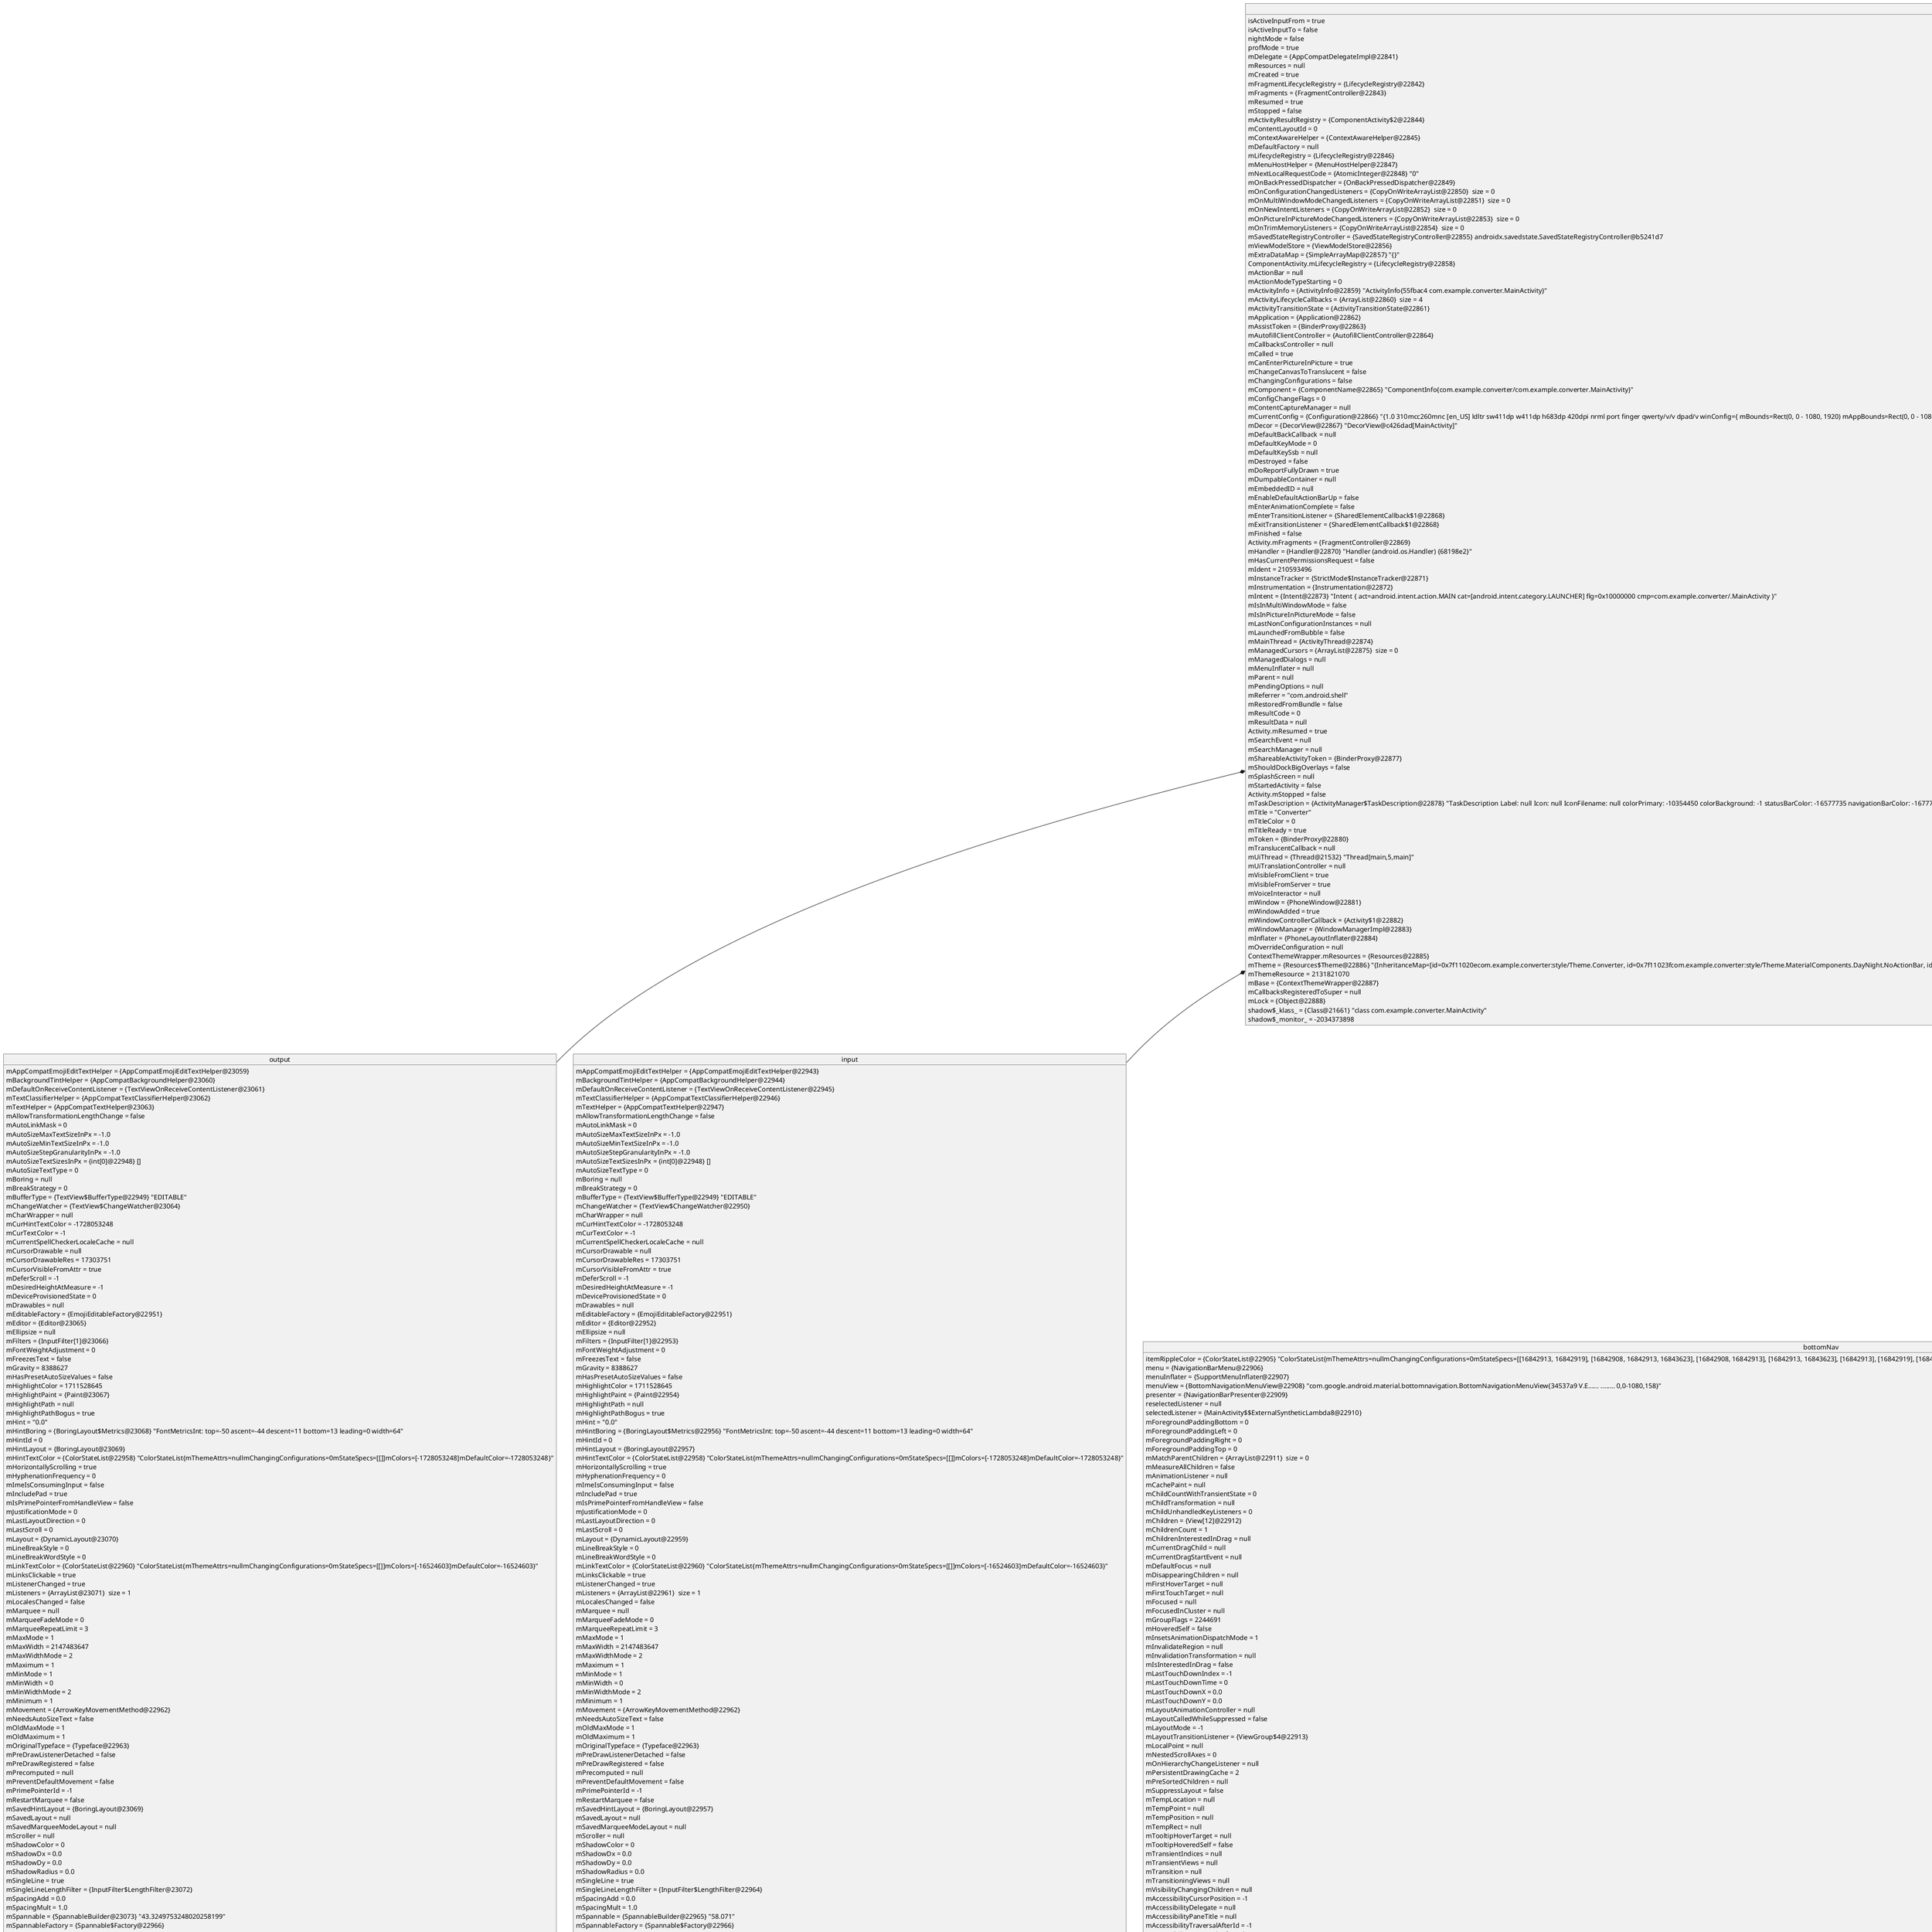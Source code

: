 @startuml
'https://plantuml.com/object-diagram

object output{
  mAppCompatEmojiEditTextHelper = {AppCompatEmojiEditTextHelper@23059}
  mBackgroundTintHelper = {AppCompatBackgroundHelper@23060}
  mDefaultOnReceiveContentListener = {TextViewOnReceiveContentListener@23061}
  mTextClassifierHelper = {AppCompatTextClassifierHelper@23062}
  mTextHelper = {AppCompatTextHelper@23063}
  mAllowTransformationLengthChange = false
  mAutoLinkMask = 0
  mAutoSizeMaxTextSizeInPx = -1.0
  mAutoSizeMinTextSizeInPx = -1.0
  mAutoSizeStepGranularityInPx = -1.0
  mAutoSizeTextSizesInPx = {int[0]@22948} []
  mAutoSizeTextType = 0
  mBoring = null
  mBreakStrategy = 0
  mBufferType = {TextView$BufferType@22949} "EDITABLE"
  mChangeWatcher = {TextView$ChangeWatcher@23064}
  mCharWrapper = null
  mCurHintTextColor = -1728053248
  mCurTextColor = -1
  mCurrentSpellCheckerLocaleCache = null
  mCursorDrawable = null
  mCursorDrawableRes = 17303751
  mCursorVisibleFromAttr = true
  mDeferScroll = -1
  mDesiredHeightAtMeasure = -1
  mDeviceProvisionedState = 0
  mDrawables = null
  mEditableFactory = {EmojiEditableFactory@22951}
  mEditor = {Editor@23065}
  mEllipsize = null
  mFilters = {InputFilter[1]@23066}
  mFontWeightAdjustment = 0
  mFreezesText = false
  mGravity = 8388627
  mHasPresetAutoSizeValues = false
  mHighlightColor = 1711528645
  mHighlightPaint = {Paint@23067}
  mHighlightPath = null
  mHighlightPathBogus = true
  mHint = "0.0"
  mHintBoring = {BoringLayout$Metrics@23068} "FontMetricsInt: top=-50 ascent=-44 descent=11 bottom=13 leading=0 width=64"
  mHintId = 0
  mHintLayout = {BoringLayout@23069}
  mHintTextColor = {ColorStateList@22958} "ColorStateList{mThemeAttrs=nullmChangingConfigurations=0mStateSpecs=[[]]mColors=[-1728053248]mDefaultColor=-1728053248}"
  mHorizontallyScrolling = true
  mHyphenationFrequency = 0
  mImeIsConsumingInput = false
  mIncludePad = true
  mIsPrimePointerFromHandleView = false
  mJustificationMode = 0
  mLastLayoutDirection = 0
  mLastScroll = 0
  mLayout = {DynamicLayout@23070}
  mLineBreakStyle = 0
  mLineBreakWordStyle = 0
  mLinkTextColor = {ColorStateList@22960} "ColorStateList{mThemeAttrs=nullmChangingConfigurations=0mStateSpecs=[[]]mColors=[-16524603]mDefaultColor=-16524603}"
  mLinksClickable = true
  mListenerChanged = true
  mListeners = {ArrayList@23071}  size = 1
  mLocalesChanged = false
  mMarquee = null
  mMarqueeFadeMode = 0
  mMarqueeRepeatLimit = 3
  mMaxMode = 1
  mMaxWidth = 2147483647
  mMaxWidthMode = 2
  mMaximum = 1
  mMinMode = 1
  mMinWidth = 0
  mMinWidthMode = 2
  mMinimum = 1
  mMovement = {ArrowKeyMovementMethod@22962}
  mNeedsAutoSizeText = false
  mOldMaxMode = 1
  mOldMaximum = 1
  mOriginalTypeface = {Typeface@22963}
  mPreDrawListenerDetached = false
  mPreDrawRegistered = false
  mPrecomputed = null
  mPreventDefaultMovement = false
  mPrimePointerId = -1
  mRestartMarquee = false
  mSavedHintLayout = {BoringLayout@23069}
  mSavedLayout = null
  mSavedMarqueeModeLayout = null
  mScroller = null
  mShadowColor = 0
  mShadowDx = 0.0
  mShadowDy = 0.0
  mShadowRadius = 0.0
  mSingleLine = true
  mSingleLineLengthFilter = {InputFilter$LengthFilter@23072}
  mSpacingAdd = 0.0
  mSpacingMult = 1.0
  mSpannable = {SpannableBuilder@23073} "43.3249753248020258199"
  mSpannableFactory = {Spannable$Factory@22966}
  mTempRect = null
  mTempTextPaint = null
  mText = {SpannableBuilder@23073} "43.3249753248020258199"
  mTextClassificationContext = null
  mTextClassificationSession = null
  mTextClassifier = null
  mTextColor = {ColorStateList@22967} "ColorStateList{mThemeAttrs=nullmChangingConfigurations=0mStateSpecs=[[]]mColors=[-1]mDefaultColor=-1}"
  mTextDir = {TextDirectionHeuristics$TextDirectionHeuristicInternal@22968}
  mTextEditSuggestionContainerLayout = 17367351
  mTextEditSuggestionHighlightStyle = 16974789
  mTextEditSuggestionItemLayout = 17367353
  mTextId = 0
  mTextOperationUser = null
  mTextPaint = {TextPaint@23074}
  mTextSelectHandle = null
  mTextSelectHandleLeft = null
  mTextSelectHandleLeftRes = 17303755
  mTextSelectHandleRes = 17303757
  mTextSelectHandleRight = null
  mTextSelectHandleRightRes = 17303759
  mTextSetFromXmlOrResourceId = false
  mTextSizeUnit = 2
  mTransformation = {SingleLineTransformationMethod@22970}
  mTransformed = {ReplacementTransformationMethod$SpannedReplacementCharSequence@23075} "43.3249753248020258199"
  mUseFallbackLineSpacing = 1
  mUseInternationalizedInput = true
  mUseTextPaddingForUiTranslation = false
  mUserSetTextScaleX = false
  mAccessibilityCursorPosition = -1
  mAccessibilityDelegate = null
  mAccessibilityPaneTitle = null
  mAccessibilityTraversalAfterId = -1
  mAccessibilityTraversalBeforeId = -1
  mAccessibilityViewId = 18
  mAmbiguousGestureMultiplier = 2.0
  mAnimator = null
  mAttachInfo = {View$AttachInfo@22914}
  mAttributeResolutionStacks = null
  mAttributeSourceResId = null
  mAttributes = null
  mAutofillHints = null
  mAutofillId = {AutofillId@23076} "1073741827"
  mAutofillViewId = 1073741827
  mBackground = {InsetDrawable@23077}
  mBackgroundRenderNode = {RenderNode@23078}
  mBackgroundResource = 0
  mBackgroundSizeChanged = false
  mBackgroundTint = null
  mBottom = 306
  mCachingFailed = false
  mClipBounds = null
  mContentCaptureSession = null
  mContentCaptureSessionCached = false
  mContentDescription = null
  mContext = {MainActivity@22799} com.example.converter.MainActivity@6bdeaf6
  mCurrentAnimation = null
  mDefaultFocusHighlight = null
  mDefaultFocusHighlightCache = null
  mDefaultFocusHighlightEnabled = false
  mDefaultFocusHighlightSizeChanged = true
  mDrawableState = {int[3]@22918} [16842909, 16842910, 16843547]
  mDrawingCache = null
  mDrawingCacheBackgroundColor = 0
  mExplicitStyle = 0
  mFloatingTreeObserver = null
  mForegroundInfo = null
  mFrameMetricsObservers = null
  mGhostView = null
  mHasPerformedLongPress = false
  mHoveringTouchDelegate = false
  mID = 2131296468
  mIgnoreNextUpEvent = false
  mInContextButtonPress = false
  mInputEventConsistencyVerifier = null
  mKeyedTags = null
  mLabelForId = -1
  mLastIsOpaque = false
  mLayerPaint = null
  mLayerType = 0
  mLayoutInsets = null
  mLayoutParams = {ConstraintLayout$LayoutParams@23079}
  mLeft = 0
  mLeftPaddingDefined = false
  mListenerInfo = {View$ListenerInfo@23080}
  mLongClickX = NaN
  mLongClickY = NaN
  mMatchIdPredicate = null
  mMatchLabelForPredicate = null
  mMeasureCache = {LongSparseLongArray@23081} "{4611690134079799451=4114578669723}"
  mMeasuredHeight = 155
  mMeasuredWidth = 958
  mMinHeight = 0
  View.mMinWidth = 0
  mNestedScrollingParent = null
  mNextClusterForwardId = -1
  mNextFocusDownId = -1
  mNextFocusForwardId = -1
  mNextFocusLeftId = -1
  mNextFocusRightId = -1
  mNextFocusUpId = -1
  mOldHeightMeasureSpec = 1073741979
  mOldWidthMeasureSpec = 1073742782
  mOutlineProvider = {ViewOutlineProvider$1@22922}
  mOverScrollMode = 1
  mOverlay = null
  mPaddingBottom = 29
  mPaddingLeft = 10
  mPaddingRight = 10
  mPaddingTop = 26
  mParent = {ConstraintLayout@23082} "androidx.constraintlayout.widget.ConstraintLayout{698aeeb V.E...... ........ 0,0-953,525}"
  mPendingCheckForLongPress = null
  mPendingCheckForTap = null
  mPerformClick = null
  mPointerIcon = null
  mPrivateFlags = 16812080
  mPrivateFlags2 = 1612564008
  mPrivateFlags3 = 537395204
  mPrivateFlags4 = 65537
  mReceiveContentMimeTypes = null
  mRecreateDisplayList = false
  mRenderNode = {RenderNode@23083}
  mResources = {Resources@22885}
  mRight = 958
  mRightPaddingDefined = false
  mRoundScrollbarRenderer = null
  mRunQueue = null
  mScrollCache = null
  mScrollIndicatorDrawable = null
  mScrollX = 1047638
  mScrollY = 0
  mSendStateChangedAccessibilityEvent = null
  mSendViewScrolledAccessibilityEvent = null
  mSendingHoverAccessibilityEvents = false
  mSourceLayoutId = 2131492892
  mStartActivityRequestWho = null
  mStateDescription = null
  mStateListAnimator = null
  mSystemUiVisibility = 0
  mTag = null
  mTempNestedScrollConsumed = null
  mTooltipInfo = null
  mTop = 151
  mTouchDelegate = null
  mTouchSlop = 21
  mTransformationInfo = null
  mTransientStateCount = 0
  mTransitionName = null
  mUnbufferedInputSource = 0
  mUnscaledDrawingCache = null
  mUnsetPressedState = null
  mUserPaddingBottom = 29
  mUserPaddingEnd = -2147483648
  mUserPaddingLeft = 10
  mUserPaddingLeftInitial = 10
  mUserPaddingRight = 10
  mUserPaddingRightInitial = 10
  mUserPaddingStart = -2147483648
  mVerticalScrollFactor = 0.0
  mVerticalScrollbarPosition = 0
  mViewFlags = 405028865
  mViewTranslationCallback = null
  mViewTranslationResponse = null
  mVisibilityChangeForAutofillHandler = null
  mWindowAttachCount = 1
  shadow$_klass_ = {Class@22074} "class androidx.appcompat.widget.AppCompatEditText"
  shadow$_monitor_ = -1933902506
}
object input{
  mAppCompatEmojiEditTextHelper = {AppCompatEmojiEditTextHelper@22943}
  mBackgroundTintHelper = {AppCompatBackgroundHelper@22944}
  mDefaultOnReceiveContentListener = {TextViewOnReceiveContentListener@22945}
  mTextClassifierHelper = {AppCompatTextClassifierHelper@22946}
  mTextHelper = {AppCompatTextHelper@22947}
  mAllowTransformationLengthChange = false
  mAutoLinkMask = 0
  mAutoSizeMaxTextSizeInPx = -1.0
  mAutoSizeMinTextSizeInPx = -1.0
  mAutoSizeStepGranularityInPx = -1.0
  mAutoSizeTextSizesInPx = {int[0]@22948} []
  mAutoSizeTextType = 0
  mBoring = null
  mBreakStrategy = 0
  mBufferType = {TextView$BufferType@22949} "EDITABLE"
  mChangeWatcher = {TextView$ChangeWatcher@22950}
  mCharWrapper = null
  mCurHintTextColor = -1728053248
  mCurTextColor = -1
  mCurrentSpellCheckerLocaleCache = null
  mCursorDrawable = null
  mCursorDrawableRes = 17303751
  mCursorVisibleFromAttr = true
  mDeferScroll = -1
  mDesiredHeightAtMeasure = -1
  mDeviceProvisionedState = 0
  mDrawables = null
  mEditableFactory = {EmojiEditableFactory@22951}
  mEditor = {Editor@22952}
  mEllipsize = null
  mFilters = {InputFilter[1]@22953}
  mFontWeightAdjustment = 0
  mFreezesText = false
  mGravity = 8388627
  mHasPresetAutoSizeValues = false
  mHighlightColor = 1711528645
  mHighlightPaint = {Paint@22954}
  mHighlightPath = null
  mHighlightPathBogus = true
  mHint = "0.0"
  mHintBoring = {BoringLayout$Metrics@22956} "FontMetricsInt: top=-50 ascent=-44 descent=11 bottom=13 leading=0 width=64"
  mHintId = 0
  mHintLayout = {BoringLayout@22957}
  mHintTextColor = {ColorStateList@22958} "ColorStateList{mThemeAttrs=nullmChangingConfigurations=0mStateSpecs=[[]]mColors=[-1728053248]mDefaultColor=-1728053248}"
  mHorizontallyScrolling = true
  mHyphenationFrequency = 0
  mImeIsConsumingInput = false
  mIncludePad = true
  mIsPrimePointerFromHandleView = false
  mJustificationMode = 0
  mLastLayoutDirection = 0
  mLastScroll = 0
  mLayout = {DynamicLayout@22959}
  mLineBreakStyle = 0
  mLineBreakWordStyle = 0
  mLinkTextColor = {ColorStateList@22960} "ColorStateList{mThemeAttrs=nullmChangingConfigurations=0mStateSpecs=[[]]mColors=[-16524603]mDefaultColor=-16524603}"
  mLinksClickable = true
  mListenerChanged = true
  mListeners = {ArrayList@22961}  size = 1
  mLocalesChanged = false
  mMarquee = null
  mMarqueeFadeMode = 0
  mMarqueeRepeatLimit = 3
  mMaxMode = 1
  mMaxWidth = 2147483647
  mMaxWidthMode = 2
  mMaximum = 1
  mMinMode = 1
  mMinWidth = 0
  mMinWidthMode = 2
  mMinimum = 1
  mMovement = {ArrowKeyMovementMethod@22962}
  mNeedsAutoSizeText = false
  mOldMaxMode = 1
  mOldMaximum = 1
  mOriginalTypeface = {Typeface@22963}
  mPreDrawListenerDetached = false
  mPreDrawRegistered = false
  mPrecomputed = null
  mPreventDefaultMovement = false
  mPrimePointerId = -1
  mRestartMarquee = false
  mSavedHintLayout = {BoringLayout@22957}
  mSavedLayout = null
  mSavedMarqueeModeLayout = null
  mScroller = null
  mShadowColor = 0
  mShadowDx = 0.0
  mShadowDy = 0.0
  mShadowRadius = 0.0
  mSingleLine = true
  mSingleLineLengthFilter = {InputFilter$LengthFilter@22964}
  mSpacingAdd = 0.0
  mSpacingMult = 1.0
  mSpannable = {SpannableBuilder@22965} "58.071"
  mSpannableFactory = {Spannable$Factory@22966}
  mTempRect = null
  mTempTextPaint = null
  mText = {SpannableBuilder@22965} "58.071"
  mTextClassificationContext = null
  mTextClassificationSession = null
  mTextClassifier = null
  mTextColor = {ColorStateList@22967} "ColorStateList{mThemeAttrs=nullmChangingConfigurations=0mStateSpecs=[[]]mColors=[-1]mDefaultColor=-1}"
  mTextDir = {TextDirectionHeuristics$TextDirectionHeuristicInternal@22968}
  mTextEditSuggestionContainerLayout = 17367351
  mTextEditSuggestionHighlightStyle = 16974789
  mTextEditSuggestionItemLayout = 17367353
  mTextId = 0
  mTextOperationUser = null
  mTextPaint = {TextPaint@22969}
  mTextSelectHandle = null
  mTextSelectHandleLeft = null
  mTextSelectHandleLeftRes = 17303755
  mTextSelectHandleRes = 17303757
  mTextSelectHandleRight = null
  mTextSelectHandleRightRes = 17303759
  mTextSetFromXmlOrResourceId = false
  mTextSizeUnit = 2
  mTransformation = {SingleLineTransformationMethod@22970}
  mTransformed = {ReplacementTransformationMethod$SpannedReplacementCharSequence@22971} "58.071"
  mUseFallbackLineSpacing = 1
  mUseInternationalizedInput = true
  mUseTextPaddingForUiTranslation = false
  mUserSetTextScaleX = false
  mAccessibilityCursorPosition = -1
  mAccessibilityDelegate = null
  mAccessibilityPaneTitle = null
  mAccessibilityTraversalAfterId = -1
  mAccessibilityTraversalBeforeId = -1
  mAccessibilityViewId = 11
  mAmbiguousGestureMultiplier = 2.0
  mAnimator = null
  mAttachInfo = {View$AttachInfo@22914}
  mAttributeResolutionStacks = null
  mAttributeSourceResId = null
  mAttributes = null
  mAutofillHints = null
  mAutofillId = {AutofillId@22972} "1073741825"
  mAutofillViewId = 1073741825
  mBackground = {InsetDrawable@22973}
  mBackgroundRenderNode = {RenderNode@22974}
  mBackgroundResource = 0
  mBackgroundSizeChanged = false
  mBackgroundTint = null
  mBottom = 310
  mCachingFailed = false
  mClipBounds = null
  mContentCaptureSession = null
  mContentCaptureSessionCached = false
  mContentDescription = null
  mContext = {MainActivity@22799} com.example.converter.MainActivity@6bdeaf6
  mCurrentAnimation = null
  mDefaultFocusHighlight = null
  mDefaultFocusHighlightCache = null
  mDefaultFocusHighlightEnabled = false
  mDefaultFocusHighlightSizeChanged = true
  mDrawableState = {int[3]@22918} [16842909, 16842910, 16843547]
  mDrawingCache = null
  mDrawingCacheBackgroundColor = 0
  mExplicitStyle = 0
  mFloatingTreeObserver = null
  mForegroundInfo = null
  mFrameMetricsObservers = null
  mGhostView = null
  mHasPerformedLongPress = false
  mHoveringTouchDelegate = false
  mID = 2131296467
  mIgnoreNextUpEvent = false
  mInContextButtonPress = false
  mInputEventConsistencyVerifier = null
  mKeyedTags = null
  mLabelForId = -1
  mLastIsOpaque = false
  mLayerPaint = null
  mLayerType = 0
  mLayoutInsets = null
  mLayoutParams = {ConstraintLayout$LayoutParams@22975}
  mLeft = 6
  mLeftPaddingDefined = false
  mListenerInfo = {View$ListenerInfo@22976}
  mLongClickX = NaN
  mLongClickY = NaN
  mMatchIdPredicate = null
  mMatchLabelForPredicate = null
  mMeasureCache = {LongSparseLongArray@22977} "{4611690065360322699=4045859192971}"
  mMeasuredHeight = 139
  mMeasuredWidth = 942
  mMinHeight = 0
  View.mMinWidth = 0
  mNestedScrollingParent = null
  mNextClusterForwardId = -1
  mNextFocusDownId = -1
  mNextFocusForwardId = -1
  mNextFocusLeftId = -1
  mNextFocusRightId = -1
  mNextFocusUpId = -1
  mOldHeightMeasureSpec = 1073741963
  mOldWidthMeasureSpec = 1073742766
  mOutlineProvider = {ViewOutlineProvider$1@22922}
  mOverScrollMode = 1
  mOverlay = null
  mPaddingBottom = 29
  mPaddingLeft = 10
  mPaddingRight = 10
  mPaddingTop = 26
  mParent = {ConstraintLayout@22978} "androidx.constraintlayout.widget.ConstraintLayout{90a565 V.E...... ........ 0,0-953,525}"
  mPendingCheckForLongPress = null
  mPendingCheckForTap = null
  mPerformClick = null
  mPointerIcon = null
  mPrivateFlags = 16812080
  mPrivateFlags2 = 1612564008
  mPrivateFlags3 = 537395204
  mPrivateFlags4 = 65537
  mReceiveContentMimeTypes = null
  mRecreateDisplayList = false
  mRenderNode = {RenderNode@22979}
  mResources = {Resources@22885}
  mRight = 948
  mRightPaddingDefined = false
  mRoundScrollbarRenderer = null
  mRunQueue = null
  mScrollCache = null
  mScrollIndicatorDrawable = null
  mScrollX = 1047654
  mScrollY = 0
  mSendStateChangedAccessibilityEvent = null
  mSendViewScrolledAccessibilityEvent = null
  mSendingHoverAccessibilityEvents = false
  mSourceLayoutId = 2131492892
  mStartActivityRequestWho = null
  mStateDescription = null
  mStateListAnimator = null
  mSystemUiVisibility = 0
  mTag = null
  mTempNestedScrollConsumed = null
  mTooltipInfo = null
  mTop = 171
  mTouchDelegate = null
  mTouchSlop = 21
  mTransformationInfo = null
  mTransientStateCount = 0
  mTransitionName = null
  mUnbufferedInputSource = 0
  mUnscaledDrawingCache = null
  mUnsetPressedState = null
  mUserPaddingBottom = 29
  mUserPaddingEnd = -2147483648
  mUserPaddingLeft = 10
  mUserPaddingLeftInitial = 10
  mUserPaddingRight = 10
  mUserPaddingRightInitial = 10
  mUserPaddingStart = -2147483648
  mVerticalScrollFactor = 0.0
  mVerticalScrollbarPosition = 0
  mViewFlags = 405028865
  mViewTranslationCallback = null
  mViewTranslationResponse = null
  mVisibilityChangeForAutofillHandler = null
  mWindowAttachCount = 1
  shadow$_klass_ = {Class@22074} "class androidx.appcompat.widget.AppCompatEditText"
  shadow$_monitor_ = -1879995535
}
object bottomNav {
  itemRippleColor = {ColorStateList@22905} "ColorStateList{mThemeAttrs=nullmChangingConfigurations=0mStateSpecs=[[16842913, 16842919], [16842908, 16842913, 16843623], [16842908, 16842913], [16842913, 16843623], [16842913], [16842919], [16842908, 16843623], [16842908], [16843623], []]mColors=[341967086, 694288622, 526516462, 174194926, 6422766, 335544320, 687865856, 520093696, 167772160, 0]mDefaultColor=0}"
  menu = {NavigationBarMenu@22906}
  menuInflater = {SupportMenuInflater@22907}
  menuView = {BottomNavigationMenuView@22908} "com.google.android.material.bottomnavigation.BottomNavigationMenuView{34537a9 V.E...... ........ 0,0-1080,158}"
  presenter = {NavigationBarPresenter@22909}
  reselectedListener = null
  selectedListener = {MainActivity$$ExternalSyntheticLambda8@22910}
  mForegroundPaddingBottom = 0
  mForegroundPaddingLeft = 0
  mForegroundPaddingRight = 0
  mForegroundPaddingTop = 0
  mMatchParentChildren = {ArrayList@22911}  size = 0
  mMeasureAllChildren = false
  mAnimationListener = null
  mCachePaint = null
  mChildCountWithTransientState = 0
  mChildTransformation = null
  mChildUnhandledKeyListeners = 0
  mChildren = {View[12]@22912}
  mChildrenCount = 1
  mChildrenInterestedInDrag = null
  mCurrentDragChild = null
  mCurrentDragStartEvent = null
  mDefaultFocus = null
  mDisappearingChildren = null
  mFirstHoverTarget = null
  mFirstTouchTarget = null
  mFocused = null
  mFocusedInCluster = null
  mGroupFlags = 2244691
  mHoveredSelf = false
  mInsetsAnimationDispatchMode = 1
  mInvalidateRegion = null
  mInvalidationTransformation = null
  mIsInterestedInDrag = false
  mLastTouchDownIndex = -1
  mLastTouchDownTime = 0
  mLastTouchDownX = 0.0
  mLastTouchDownY = 0.0
  mLayoutAnimationController = null
  mLayoutCalledWhileSuppressed = false
  mLayoutMode = -1
  mLayoutTransitionListener = {ViewGroup$4@22913}
  mLocalPoint = null
  mNestedScrollAxes = 0
  mOnHierarchyChangeListener = null
  mPersistentDrawingCache = 2
  mPreSortedChildren = null
  mSuppressLayout = false
  mTempLocation = null
  mTempPoint = null
  mTempPosition = null
  mTempRect = null
  mTooltipHoverTarget = null
  mTooltipHoveredSelf = false
  mTransientIndices = null
  mTransientViews = null
  mTransition = null
  mTransitioningViews = null
  mVisibilityChangingChildren = null
  mAccessibilityCursorPosition = -1
  mAccessibilityDelegate = null
  mAccessibilityPaneTitle = null
  mAccessibilityTraversalAfterId = -1
  mAccessibilityTraversalBeforeId = -1
  mAccessibilityViewId = 44
  mAmbiguousGestureMultiplier = 2.0
  mAnimator = null
  mAttachInfo = {View$AttachInfo@22914}
  mAttributeResolutionStacks = null
  mAttributeSourceResId = null
  mAttributes = null
  mAutofillHints = null
  mAutofillId = {AutofillId@22915} "1073741856"
  mAutofillViewId = 1073741856
  mBackground = {MaterialShapeDrawable@22916}
  mBackgroundRenderNode = {RenderNode@22917}
  mBackgroundResource = 0
  mBackgroundSizeChanged = false
  mBackgroundTint = null
  mBottom = 158
  mCachingFailed = false
  mClipBounds = null
  mContentCaptureSession = null
  mContentCaptureSessionCached = false
  mContentDescription = null
  mContext = {MainActivity@22799} com.example.converter.MainActivity@6bdeaf6
  mCurrentAnimation = null
  mDefaultFocusHighlight = null
  mDefaultFocusHighlightCache = null
  mDefaultFocusHighlightEnabled = true
  mDefaultFocusHighlightSizeChanged = true
  mDrawableState = {int[3]@22918} [16842909, 16842910, 16843547]
  mDrawingCache = null
  mDrawingCacheBackgroundColor = 0
  mExplicitStyle = 0
  mFloatingTreeObserver = null
  mForegroundInfo = null
  mFrameMetricsObservers = null
  mGhostView = null
  mHasPerformedLongPress = false
  mHoveringTouchDelegate = false
  mID = 2131296350
  mIgnoreNextUpEvent = false
  mInContextButtonPress = false
  mInputEventConsistencyVerifier = null
  mKeyedTags = null
  mLabelForId = -1
  mLastIsOpaque = false
  mLayerPaint = null
  mLayerType = 0
  mLayoutInsets = null
  mLayoutParams = {RelativeLayout$LayoutParams@22919}
  mLeft = 0
  mLeftPaddingDefined = false
  mListenerInfo = {View$ListenerInfo@22920}
  mLongClickX = NaN
  mLongClickY = NaN
  mMatchIdPredicate = null
  mMatchLabelForPredicate = null
  mMeasureCache = {LongSparseLongArray@22921} "{4611690658065809566=4638564679838, 4611690659139553026=4638564679827}"
  mMeasuredHeight = 158
  mMeasuredWidth = 1080
  mMinHeight = 147
  mMinWidth = 0
  mNestedScrollingParent = null
  mNextClusterForwardId = -1
  mNextFocusDownId = -1
  mNextFocusForwardId = -1
  mNextFocusLeftId = -1
  mNextFocusRightId = -1
  mNextFocusUpId = -1
  mOldHeightMeasureSpec = 1073741982
  mOldWidthMeasureSpec = 1073742904
  mOutlineProvider = {ViewOutlineProvider$1@22922}
  mOverScrollMode = 1
  mOverlay = null
  mPaddingBottom = 0
  mPaddingLeft = 0
  mPaddingRight = 0
  mPaddingTop = 0
  mParent = {RelativeLayout@22923} "android.widget.RelativeLayout{124612e V.E...... ........ 0,0-1080,1794}"
  mPendingCheckForLongPress = null
  mPendingCheckForTap = null
  mPerformClick = null
  mPointerIcon = null
  mPrivateFlags = 16812080
  mPrivateFlags2 = 1610819112
  mPrivateFlags3 = 536870916
  mPrivateFlags4 = 65536
  mReceiveContentMimeTypes = null
  mRecreateDisplayList = false
  mRenderNode = {RenderNode@22924}
  mResources = {Resources@22885}
  mRight = 1080
  mRightPaddingDefined = false
  mRoundScrollbarRenderer = null
  mRunQueue = null
  mScrollCache = null
  mScrollIndicatorDrawable = null
  mScrollX = 0
  mScrollY = 0
  mSendStateChangedAccessibilityEvent = null
  mSendViewScrolledAccessibilityEvent = null
  mSendingHoverAccessibilityEvents = false
  mSourceLayoutId = 2131492892
  mStartActivityRequestWho = null
  mStateDescription = null
  mStateListAnimator = null
  mSystemUiVisibility = 0
  mTag = null
  mTempNestedScrollConsumed = null
  mTooltipInfo = null
  mTop = 0
  mTouchDelegate = null
  mTouchSlop = 21
  mTransformationInfo = null
  mTransientStateCount = 0
  mTransitionName = null
  mUnbufferedInputSource = 0
  mUnscaledDrawingCache = null
  mUnsetPressedState = null
  mUserPaddingBottom = 0
  mUserPaddingEnd = -2147483648
  mUserPaddingLeft = 0
  mUserPaddingLeftInitial = 0
  mUserPaddingRight = 0
  mUserPaddingRightInitial = 0
  mUserPaddingStart = -2147483648
  mVerticalScrollFactor = 0.0
  mVerticalScrollbarPosition = 0
  mViewFlags = 402653328
  mViewTranslationCallback = null
  mViewTranslationResponse = null
  mVisibilityChangeForAutofillHandler = null
  mWindowAttachCount = 1
  shadow$_klass_ = {Class@21759} "class com.google.android.material.bottomnavigation.BottomNavigationView"
  shadow$_monitor_ = -2073205480
}

object ClipData{
    null
}

object clipboardManager {
    mContext = {MainActivity@22799} com.example.converter.MainActivity@6bdeaf6
    mHandler = {ActivityThread$H@22995} "Handler (android.app.ActivityThread$H) {119623a}"
    mPrimaryClipChangedListeners = {ArrayList@22996}  size = 0
    mPrimaryClipChangedServiceListener = {ClipboardManager$1@22997}
    mService = {IClipboard$Stub$Proxy@22998}
    shadow$_klass_ = {Class@5844} "class android.content.ClipboardManager"
    shadow$_monitor_ = 0
}

object convertFrom {
    convertFrom = "CAD"
      count = 6
      hash = 66470
      shadow$_klass_ = {Class@1627} "class java.lang.String"
      shadow$_monitor_ = 0
}
object convertTo{
  convertTo = "EUR"
  count = 6
  hash = 69026
  shadow$_klass_ = {Class@1627} "class java.lang.String"
  shadow$_monitor_ = 0
}

object convertibleValues{
size = 19
  "EUR" -> {Double@23024} 2.45996
  "USD" -> {Double@23026} 2.53473
  "GBP" -> {Double@23028} 2.81348
  "BLR" -> {Double@23030} 1.0
  "CNY" -> {Double@23032} 0.353272
  "CAD" -> {Double@23034} 1.8353
  "m" -> {Double@23030} 1.0
  "dm" -> {Double@23037} 0.1
  "cm" -> {Double@23039} 0.01
  "km" -> {Double@23041} 1000.0
  "mi" -> {Double@23043} 1609.344
  "yd" -> {Double@23045} 0.9144
  "ft" -> {Double@23047} 0.3048
  "kg" -> {Double@23030} 1.0
  "gr" -> {Double@23050} 0.001
  "t" -> {Double@23041} 1000.0
  "q" -> {Double@23053} 100.0
  "st" -> {Double@23055} 6.3503
  "lb" -> {Double@23057} 0.4536
}
object inputFrom{
inputFrom = "58.071"
  count = 12
  hash = 0
  shadow$_klass_ = {Class@1627} "class java.lang.String"
  shadow$_monitor_ = 0
}
object inputTo{
inputTo = "43.3249753248020258199"
  count = 44
  hash = 0
  shadow$_klass_ = {Class@1627} "class java.lang.String"
  shadow$_monitor_ = 0
}

object main_activity{
  isActiveInputFrom = true
  isActiveInputTo = false
  nightMode = false
  profMode = true
   mDelegate = {AppCompatDelegateImpl@22841}
   mResources = null
   mCreated = true
   mFragmentLifecycleRegistry = {LifecycleRegistry@22842}
   mFragments = {FragmentController@22843}
   mResumed = true
   mStopped = false
   mActivityResultRegistry = {ComponentActivity$2@22844}
   mContentLayoutId = 0
   mContextAwareHelper = {ContextAwareHelper@22845}
   mDefaultFactory = null
   mLifecycleRegistry = {LifecycleRegistry@22846}
   mMenuHostHelper = {MenuHostHelper@22847}
   mNextLocalRequestCode = {AtomicInteger@22848} "0"
   mOnBackPressedDispatcher = {OnBackPressedDispatcher@22849}
   mOnConfigurationChangedListeners = {CopyOnWriteArrayList@22850}  size = 0
   mOnMultiWindowModeChangedListeners = {CopyOnWriteArrayList@22851}  size = 0
   mOnNewIntentListeners = {CopyOnWriteArrayList@22852}  size = 0
   mOnPictureInPictureModeChangedListeners = {CopyOnWriteArrayList@22853}  size = 0
   mOnTrimMemoryListeners = {CopyOnWriteArrayList@22854}  size = 0
   mSavedStateRegistryController = {SavedStateRegistryController@22855} androidx.savedstate.SavedStateRegistryController@b5241d7
   mViewModelStore = {ViewModelStore@22856}
   mExtraDataMap = {SimpleArrayMap@22857} "{}"
   ComponentActivity.mLifecycleRegistry = {LifecycleRegistry@22858}
   mActionBar = null
   mActionModeTypeStarting = 0
   mActivityInfo = {ActivityInfo@22859} "ActivityInfo{55fbac4 com.example.converter.MainActivity}"
   mActivityLifecycleCallbacks = {ArrayList@22860}  size = 4
   mActivityTransitionState = {ActivityTransitionState@22861}
   mApplication = {Application@22862}
   mAssistToken = {BinderProxy@22863}
   mAutofillClientController = {AutofillClientController@22864}
   mCallbacksController = null
   mCalled = true
   mCanEnterPictureInPicture = true
   mChangeCanvasToTranslucent = false
   mChangingConfigurations = false
   mComponent = {ComponentName@22865} "ComponentInfo{com.example.converter/com.example.converter.MainActivity}"
   mConfigChangeFlags = 0
   mContentCaptureManager = null
   mCurrentConfig = {Configuration@22866} "{1.0 310mcc260mnc [en_US] ldltr sw411dp w411dp h683dp 420dpi nrml port finger qwerty/v/v dpad/v winConfig={ mBounds=Rect(0, 0 - 1080, 1920) mAppBounds=Rect(0, 0 - 1080, 1857) mMaxBounds=Rect(0, 0 - 1080, 1920) mDisplayRotation=ROTATION_0 mWindowingMode=fullscreen mDisplayWindowingMode=fullscreen mActivityType=standard mAlwaysOnTop=undefined mRotation=ROTATION_0} s.1 fontWeightAdjustment=0}"
   mDecor = {DecorView@22867} "DecorView@c426dad[MainActivity]"
   mDefaultBackCallback = null
   mDefaultKeyMode = 0
   mDefaultKeySsb = null
   mDestroyed = false
   mDoReportFullyDrawn = true
   mDumpableContainer = null
   mEmbeddedID = null
   mEnableDefaultActionBarUp = false
   mEnterAnimationComplete = false
   mEnterTransitionListener = {SharedElementCallback$1@22868}
   mExitTransitionListener = {SharedElementCallback$1@22868}
   mFinished = false
   Activity.mFragments = {FragmentController@22869}
   mHandler = {Handler@22870} "Handler (android.os.Handler) {68198e2}"
   mHasCurrentPermissionsRequest = false
   mIdent = 210593496
   mInstanceTracker = {StrictMode$InstanceTracker@22871}
   mInstrumentation = {Instrumentation@22872}
   mIntent = {Intent@22873} "Intent { act=android.intent.action.MAIN cat=[android.intent.category.LAUNCHER] flg=0x10000000 cmp=com.example.converter/.MainActivity }"
   mIsInMultiWindowMode = false
   mIsInPictureInPictureMode = false
   mLastNonConfigurationInstances = null
   mLaunchedFromBubble = false
   mMainThread = {ActivityThread@22874}
   mManagedCursors = {ArrayList@22875}  size = 0
   mManagedDialogs = null
   mMenuInflater = null
   mParent = null
   mPendingOptions = null
   mReferrer = "com.android.shell"
   mRestoredFromBundle = false
   mResultCode = 0
   mResultData = null
   Activity.mResumed = true
   mSearchEvent = null
   mSearchManager = null
   mShareableActivityToken = {BinderProxy@22877}
   mShouldDockBigOverlays = false
   mSplashScreen = null
   mStartedActivity = false
   Activity.mStopped = false
   mTaskDescription = {ActivityManager$TaskDescription@22878} "TaskDescription Label: null Icon: null IconFilename: null colorPrimary: -10354450 colorBackground: -1 statusBarColor: -16577735 navigationBarColor: -16777216 (contrast when transparent) resizeMode: RESIZE_MODE_RESIZEABLE minWidth: -1 minHeight: -1 colorBackgrounFloating: -1"
   mTitle = "Converter"
   mTitleColor = 0
   mTitleReady = true
   mToken = {BinderProxy@22880}
   mTranslucentCallback = null
   mUiThread = {Thread@21532} "Thread[main,5,main]"
   mUiTranslationController = null
   mVisibleFromClient = true
   mVisibleFromServer = true
   mVoiceInteractor = null
   mWindow = {PhoneWindow@22881}
   mWindowAdded = true
   mWindowControllerCallback = {Activity$1@22882}
   mWindowManager = {WindowManagerImpl@22883}
   mInflater = {PhoneLayoutInflater@22884}
   mOverrideConfiguration = null
   ContextThemeWrapper.mResources = {Resources@22885}
   mTheme = {Resources$Theme@22886} "{InheritanceMap=[id=0x7f11020ecom.example.converter:style/Theme.Converter, id=0x7f11023fcom.example.converter:style/Theme.MaterialComponents.DayNight.NoActionBar, id=0x7f11025acom.example.converter:style/Theme.MaterialComponents.Light.NoActionBar, id=0x7f11024acom.example.converter:style/Theme.MaterialComponents.Light, id=0x7f110064com.example.converter:style/Base.Theme.MaterialComponents.Light, id=0x7f110098com.example.converter:style/Base.V21.Theme.MaterialComponents.Light, id=0x7f110088com.example.converter:style/Base.V14.Theme.MaterialComponents.Light, id=0x7f110089com.example.converter:style/Base.V14.Theme.MaterialComponents.Light.Bridge, id=0x7f110128com.example.converter:style/Platform.MaterialComponents.Light, id=0x7f110206com.example.converter:style/Theme.AppCompat.Light, id=0x7f11004ecom.example.converter:style/Base.Theme.AppCompat.Light, id=0x7f1100a9com.example.converter:style/Base.V28.Theme.AppCompat.Light, id=0x7f1100a6com.example.converter:style/Base.V26.Theme.AppCompat."
   mThemeResource = 2131821070
   mBase = {ContextThemeWrapper@22887}
   mCallbacksRegisteredToSuper = null
   mLock = {Object@22888}
   shadow$_klass_ = {Class@21661} "class com.example.converter.MainActivity"
   shadow$_monitor_ = -2034373898
}
main_activity *-- inputTo
main_activity *-- inputFrom
main_activity *-- convertTo
main_activity *-- convertFrom
main_activity *-- convertibleValues
main_activity *-- input
main_activity *-- output
main_activity *-- clipboardManager
main_activity *-- clipData
main_activity *-- bottomNav
@enduml
